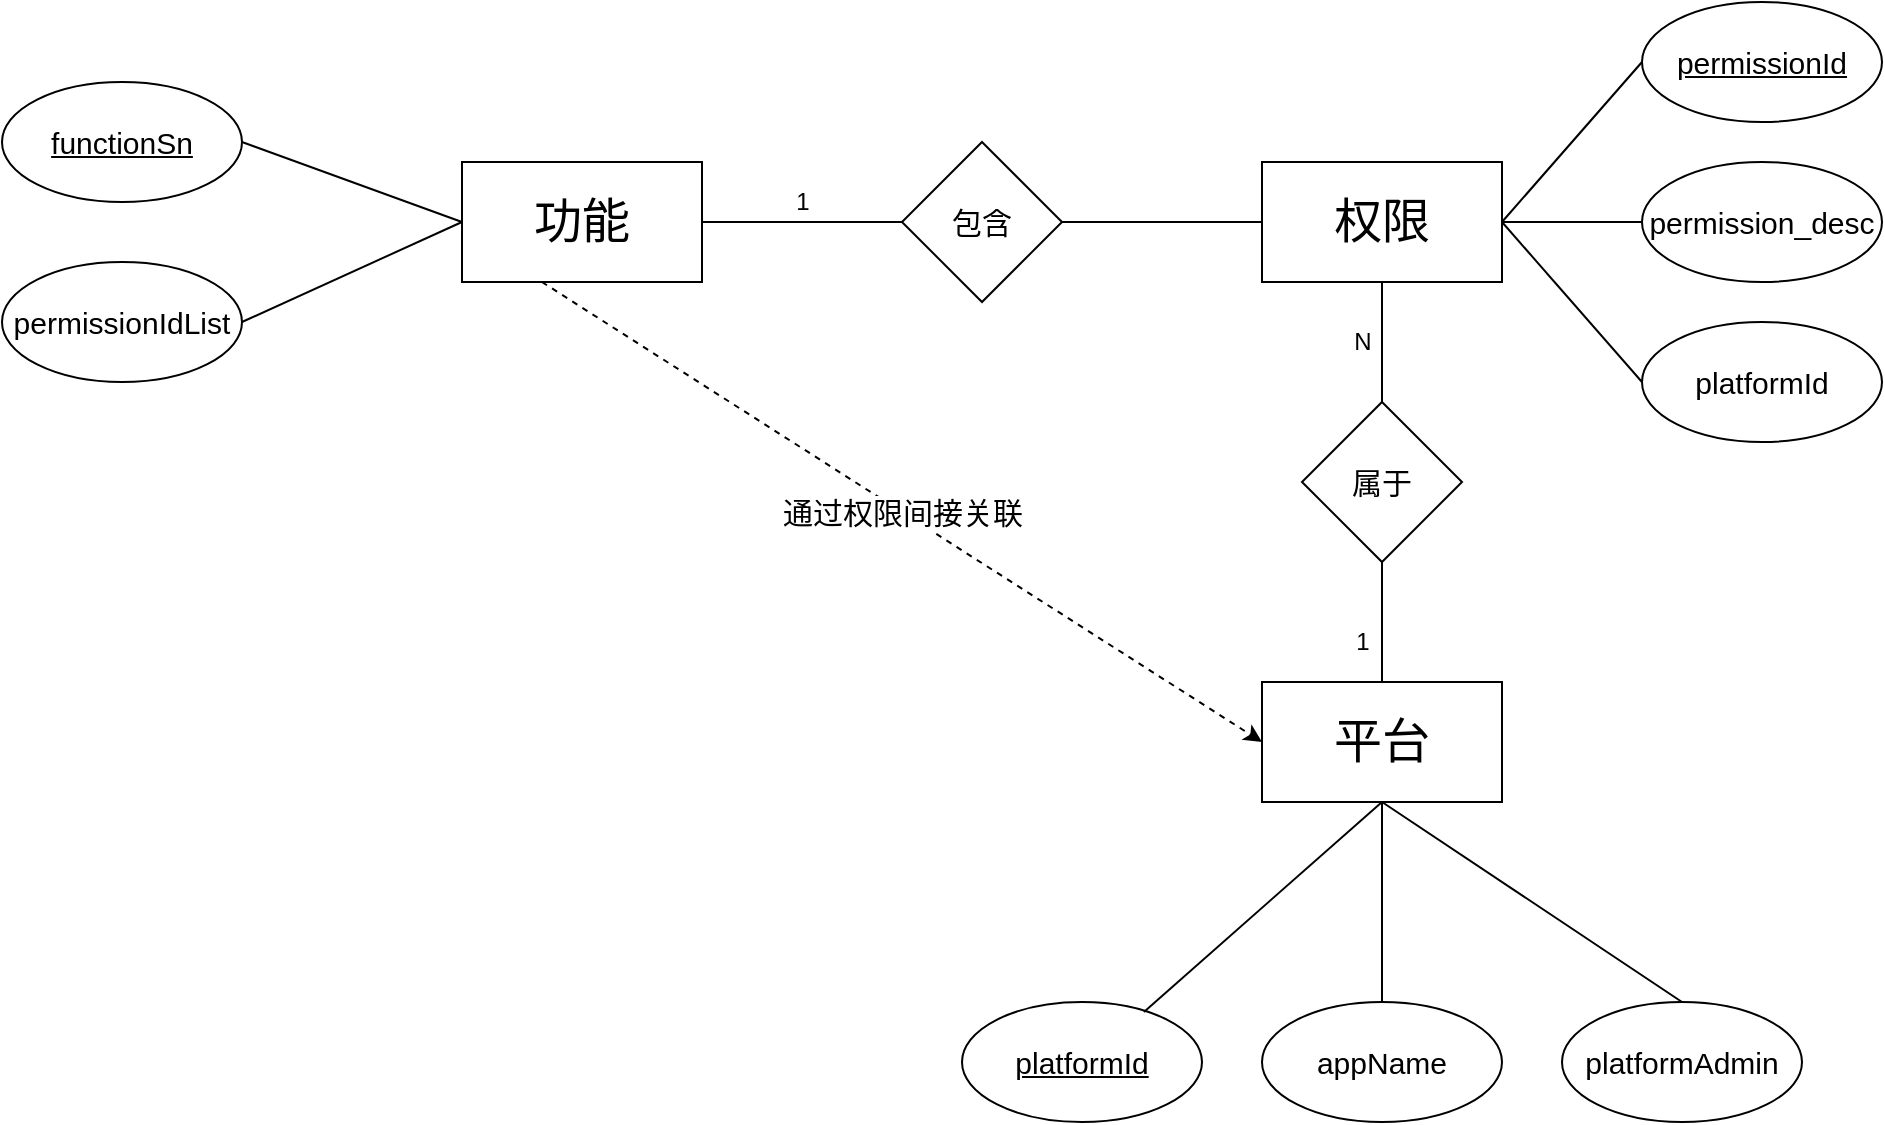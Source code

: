 <mxfile version="14.8.4" type="github">
  <diagram name="Page-1" id="a7904f86-f2b4-8e86-fa97-74104820619b">
    <mxGraphModel dx="1422" dy="762" grid="1" gridSize="10" guides="1" tooltips="1" connect="1" arrows="1" fold="1" page="1" pageScale="1" pageWidth="1100" pageHeight="850" background="none" math="0" shadow="0">
      <root>
        <mxCell id="0" />
        <mxCell id="1" parent="0" />
        <mxCell id="jlEMoSnQBwXxJiWM77EC-22" value="&lt;font style=&quot;font-size: 24px&quot;&gt;平台&lt;/font&gt;" style="rounded=0;whiteSpace=wrap;html=1;" vertex="1" parent="1">
          <mxGeometry x="650" y="390" width="120" height="60" as="geometry" />
        </mxCell>
        <mxCell id="jlEMoSnQBwXxJiWM77EC-23" value="&lt;span style=&quot;font-size: 24px&quot;&gt;功能&lt;/span&gt;" style="rounded=0;whiteSpace=wrap;html=1;" vertex="1" parent="1">
          <mxGeometry x="250" y="130" width="120" height="60" as="geometry" />
        </mxCell>
        <mxCell id="jlEMoSnQBwXxJiWM77EC-24" value="&lt;span style=&quot;font-size: 24px&quot;&gt;权限&lt;/span&gt;" style="rounded=0;whiteSpace=wrap;html=1;" vertex="1" parent="1">
          <mxGeometry x="650" y="130" width="120" height="60" as="geometry" />
        </mxCell>
        <mxCell id="jlEMoSnQBwXxJiWM77EC-25" value="&lt;font style=&quot;font-size: 15px&quot;&gt;platformId&lt;/font&gt;" style="ellipse;whiteSpace=wrap;html=1;" vertex="1" parent="1">
          <mxGeometry x="840" y="210" width="120" height="60" as="geometry" />
        </mxCell>
        <mxCell id="jlEMoSnQBwXxJiWM77EC-26" value="&lt;u style=&quot;font-size: 15px&quot;&gt;permissionId&lt;/u&gt;" style="ellipse;whiteSpace=wrap;html=1;" vertex="1" parent="1">
          <mxGeometry x="840" y="50" width="120" height="60" as="geometry" />
        </mxCell>
        <mxCell id="jlEMoSnQBwXxJiWM77EC-27" value="&lt;u&gt;&lt;font style=&quot;font-size: 15px&quot;&gt;platformId&lt;/font&gt;&lt;/u&gt;" style="ellipse;whiteSpace=wrap;html=1;" vertex="1" parent="1">
          <mxGeometry x="500" y="550" width="120" height="60" as="geometry" />
        </mxCell>
        <mxCell id="jlEMoSnQBwXxJiWM77EC-28" value="&lt;font style=&quot;font-size: 15px&quot;&gt;appName&lt;/font&gt;" style="ellipse;whiteSpace=wrap;html=1;" vertex="1" parent="1">
          <mxGeometry x="650" y="550" width="120" height="60" as="geometry" />
        </mxCell>
        <mxCell id="jlEMoSnQBwXxJiWM77EC-29" value="&lt;font style=&quot;font-size: 15px&quot;&gt;platformAdmin&lt;/font&gt;" style="ellipse;whiteSpace=wrap;html=1;" vertex="1" parent="1">
          <mxGeometry x="800" y="550" width="120" height="60" as="geometry" />
        </mxCell>
        <mxCell id="jlEMoSnQBwXxJiWM77EC-30" value="&lt;font style=&quot;font-size: 15px&quot;&gt;permission_desc&lt;/font&gt;" style="ellipse;whiteSpace=wrap;html=1;" vertex="1" parent="1">
          <mxGeometry x="840" y="130" width="120" height="60" as="geometry" />
        </mxCell>
        <mxCell id="jlEMoSnQBwXxJiWM77EC-31" value="&lt;u&gt;&lt;font style=&quot;font-size: 15px&quot;&gt;functionSn&lt;/font&gt;&lt;/u&gt;" style="ellipse;whiteSpace=wrap;html=1;" vertex="1" parent="1">
          <mxGeometry x="20" y="90" width="120" height="60" as="geometry" />
        </mxCell>
        <mxCell id="jlEMoSnQBwXxJiWM77EC-32" value="&lt;font style=&quot;font-size: 15px&quot;&gt;permissionIdList&lt;/font&gt;" style="ellipse;whiteSpace=wrap;html=1;" vertex="1" parent="1">
          <mxGeometry x="20" y="180" width="120" height="60" as="geometry" />
        </mxCell>
        <mxCell id="jlEMoSnQBwXxJiWM77EC-33" value="&lt;font style=&quot;font-size: 15px&quot;&gt;包含&lt;/font&gt;" style="rhombus;whiteSpace=wrap;html=1;" vertex="1" parent="1">
          <mxGeometry x="470" y="120" width="80" height="80" as="geometry" />
        </mxCell>
        <mxCell id="jlEMoSnQBwXxJiWM77EC-39" value="" style="endArrow=none;html=1;exitX=1;exitY=0.5;exitDx=0;exitDy=0;entryX=0;entryY=0.5;entryDx=0;entryDy=0;" edge="1" parent="1" source="jlEMoSnQBwXxJiWM77EC-32" target="jlEMoSnQBwXxJiWM77EC-23">
          <mxGeometry width="50" height="50" relative="1" as="geometry">
            <mxPoint x="190" y="200" as="sourcePoint" />
            <mxPoint x="240" y="150" as="targetPoint" />
          </mxGeometry>
        </mxCell>
        <mxCell id="jlEMoSnQBwXxJiWM77EC-44" value="" style="endArrow=none;html=1;exitX=1;exitY=0.5;exitDx=0;exitDy=0;entryX=0;entryY=0.5;entryDx=0;entryDy=0;" edge="1" parent="1" source="jlEMoSnQBwXxJiWM77EC-31" target="jlEMoSnQBwXxJiWM77EC-23">
          <mxGeometry width="50" height="50" relative="1" as="geometry">
            <mxPoint x="150" y="150" as="sourcePoint" />
            <mxPoint x="240" y="150" as="targetPoint" />
          </mxGeometry>
        </mxCell>
        <mxCell id="jlEMoSnQBwXxJiWM77EC-49" value="" style="endArrow=none;html=1;entryX=0;entryY=0.5;entryDx=0;entryDy=0;exitX=1;exitY=0.5;exitDx=0;exitDy=0;" edge="1" parent="1" source="jlEMoSnQBwXxJiWM77EC-24" target="jlEMoSnQBwXxJiWM77EC-30">
          <mxGeometry width="50" height="50" relative="1" as="geometry">
            <mxPoint x="820" y="160" as="sourcePoint" />
            <mxPoint x="870" y="110" as="targetPoint" />
          </mxGeometry>
        </mxCell>
        <mxCell id="jlEMoSnQBwXxJiWM77EC-50" value="" style="endArrow=none;html=1;" edge="1" parent="1">
          <mxGeometry width="50" height="50" relative="1" as="geometry">
            <mxPoint x="770" y="160" as="sourcePoint" />
            <mxPoint x="840" y="240" as="targetPoint" />
          </mxGeometry>
        </mxCell>
        <mxCell id="jlEMoSnQBwXxJiWM77EC-51" value="" style="endArrow=none;html=1;entryX=0;entryY=0.5;entryDx=0;entryDy=0;exitX=1;exitY=0.5;exitDx=0;exitDy=0;" edge="1" parent="1" source="jlEMoSnQBwXxJiWM77EC-24" target="jlEMoSnQBwXxJiWM77EC-26">
          <mxGeometry width="50" height="50" relative="1" as="geometry">
            <mxPoint x="820" y="190" as="sourcePoint" />
            <mxPoint x="870" y="140" as="targetPoint" />
          </mxGeometry>
        </mxCell>
        <mxCell id="jlEMoSnQBwXxJiWM77EC-54" value="" style="endArrow=none;html=1;entryX=0;entryY=0.5;entryDx=0;entryDy=0;" edge="1" parent="1" source="jlEMoSnQBwXxJiWM77EC-23" target="jlEMoSnQBwXxJiWM77EC-33">
          <mxGeometry width="50" height="50" relative="1" as="geometry">
            <mxPoint x="370" y="210" as="sourcePoint" />
            <mxPoint x="440.711" y="160" as="targetPoint" />
          </mxGeometry>
        </mxCell>
        <mxCell id="jlEMoSnQBwXxJiWM77EC-55" value="" style="endArrow=none;html=1;exitX=1;exitY=0.5;exitDx=0;exitDy=0;" edge="1" parent="1" source="jlEMoSnQBwXxJiWM77EC-33" target="jlEMoSnQBwXxJiWM77EC-24">
          <mxGeometry width="50" height="50" relative="1" as="geometry">
            <mxPoint x="600" y="160" as="sourcePoint" />
            <mxPoint x="670" y="160" as="targetPoint" />
          </mxGeometry>
        </mxCell>
        <mxCell id="jlEMoSnQBwXxJiWM77EC-57" value="1" style="text;html=1;align=center;verticalAlign=middle;resizable=0;points=[];autosize=1;strokeColor=none;" vertex="1" parent="1">
          <mxGeometry x="410" y="140" width="20" height="20" as="geometry" />
        </mxCell>
        <mxCell id="jlEMoSnQBwXxJiWM77EC-58" value="N" style="text;html=1;align=center;verticalAlign=middle;resizable=0;points=[];autosize=1;strokeColor=none;" vertex="1" parent="1">
          <mxGeometry x="690" y="210" width="20" height="20" as="geometry" />
        </mxCell>
        <mxCell id="jlEMoSnQBwXxJiWM77EC-59" value="&lt;font style=&quot;font-size: 15px&quot;&gt;属于&lt;/font&gt;" style="rhombus;whiteSpace=wrap;html=1;" vertex="1" parent="1">
          <mxGeometry x="670" y="250" width="80" height="80" as="geometry" />
        </mxCell>
        <mxCell id="jlEMoSnQBwXxJiWM77EC-60" value="" style="endArrow=none;html=1;entryX=0.5;entryY=1;entryDx=0;entryDy=0;" edge="1" parent="1" source="jlEMoSnQBwXxJiWM77EC-59" target="jlEMoSnQBwXxJiWM77EC-24">
          <mxGeometry width="50" height="50" relative="1" as="geometry">
            <mxPoint x="320" y="380" as="sourcePoint" />
            <mxPoint x="370" y="330" as="targetPoint" />
          </mxGeometry>
        </mxCell>
        <mxCell id="jlEMoSnQBwXxJiWM77EC-61" value="" style="endArrow=none;html=1;entryX=0.5;entryY=1;entryDx=0;entryDy=0;" edge="1" parent="1" source="jlEMoSnQBwXxJiWM77EC-22" target="jlEMoSnQBwXxJiWM77EC-59">
          <mxGeometry width="50" height="50" relative="1" as="geometry">
            <mxPoint x="460" y="420" as="sourcePoint" />
            <mxPoint x="510" y="370" as="targetPoint" />
          </mxGeometry>
        </mxCell>
        <mxCell id="jlEMoSnQBwXxJiWM77EC-62" value="1" style="text;html=1;align=center;verticalAlign=middle;resizable=0;points=[];autosize=1;strokeColor=none;" vertex="1" parent="1">
          <mxGeometry x="690" y="360" width="20" height="20" as="geometry" />
        </mxCell>
        <mxCell id="jlEMoSnQBwXxJiWM77EC-63" value="" style="endArrow=none;html=1;entryX=0.5;entryY=1;entryDx=0;entryDy=0;exitX=0.758;exitY=0.083;exitDx=0;exitDy=0;exitPerimeter=0;" edge="1" parent="1" source="jlEMoSnQBwXxJiWM77EC-27" target="jlEMoSnQBwXxJiWM77EC-22">
          <mxGeometry width="50" height="50" relative="1" as="geometry">
            <mxPoint x="610" y="530" as="sourcePoint" />
            <mxPoint x="660" y="480" as="targetPoint" />
          </mxGeometry>
        </mxCell>
        <mxCell id="jlEMoSnQBwXxJiWM77EC-64" value="" style="endArrow=none;html=1;exitX=0.5;exitY=1;exitDx=0;exitDy=0;entryX=0.5;entryY=0;entryDx=0;entryDy=0;" edge="1" parent="1" source="jlEMoSnQBwXxJiWM77EC-22" target="jlEMoSnQBwXxJiWM77EC-28">
          <mxGeometry width="50" height="50" relative="1" as="geometry">
            <mxPoint x="960" y="490" as="sourcePoint" />
            <mxPoint x="1010" y="440" as="targetPoint" />
          </mxGeometry>
        </mxCell>
        <mxCell id="jlEMoSnQBwXxJiWM77EC-65" value="" style="endArrow=none;html=1;exitX=0.5;exitY=0;exitDx=0;exitDy=0;" edge="1" parent="1" source="jlEMoSnQBwXxJiWM77EC-29">
          <mxGeometry width="50" height="50" relative="1" as="geometry">
            <mxPoint x="910" y="470" as="sourcePoint" />
            <mxPoint x="710" y="450" as="targetPoint" />
          </mxGeometry>
        </mxCell>
        <mxCell id="jlEMoSnQBwXxJiWM77EC-66" value="" style="endArrow=classic;html=1;exitX=0.333;exitY=1;exitDx=0;exitDy=0;exitPerimeter=0;entryX=0;entryY=0.5;entryDx=0;entryDy=0;dashed=1;" edge="1" parent="1" source="jlEMoSnQBwXxJiWM77EC-23" target="jlEMoSnQBwXxJiWM77EC-22">
          <mxGeometry relative="1" as="geometry">
            <mxPoint x="280" y="240" as="sourcePoint" />
            <mxPoint x="380" y="240" as="targetPoint" />
          </mxGeometry>
        </mxCell>
        <mxCell id="jlEMoSnQBwXxJiWM77EC-67" value="通过权限间接关联" style="edgeLabel;resizable=0;html=1;align=center;verticalAlign=middle;fontSize=15;" connectable="0" vertex="1" parent="jlEMoSnQBwXxJiWM77EC-66">
          <mxGeometry relative="1" as="geometry" />
        </mxCell>
      </root>
    </mxGraphModel>
  </diagram>
</mxfile>
